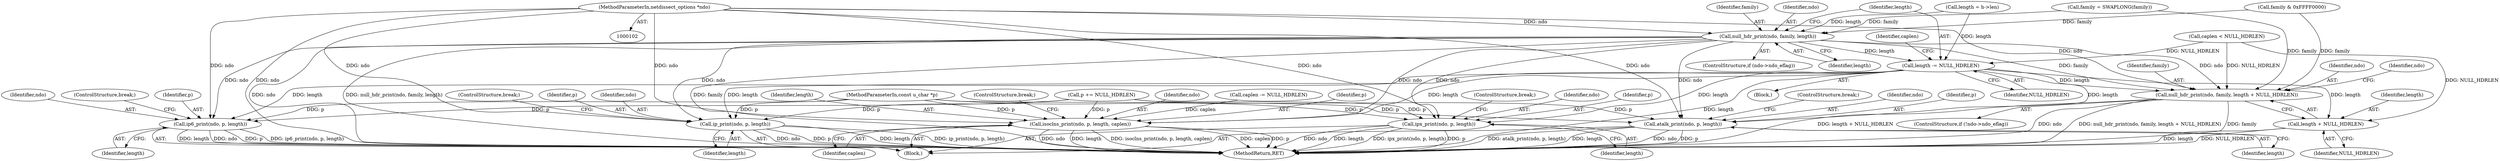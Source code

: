 digraph "1_tcpdump_1dcd10aceabbc03bf571ea32b892c522cbe923de_12@pointer" {
"1000103" [label="(MethodParameterIn,netdissect_options *ndo)"];
"1000155" [label="(Call,null_hdr_print(ndo, family, length))"];
"1000159" [label="(Call,length -= NULL_HDRLEN)"];
"1000172" [label="(Call,ip_print(ndo, p, length))"];
"1000180" [label="(Call,ip6_print(ndo, p, length))"];
"1000186" [label="(Call,isoclns_print(ndo, p, length, caplen))"];
"1000193" [label="(Call,atalk_print(ndo, p, length))"];
"1000199" [label="(Call,ipx_print(ndo, p, length))"];
"1000210" [label="(Call,null_hdr_print(ndo, family, length + NULL_HDRLEN))"];
"1000213" [label="(Call,length + NULL_HDRLEN)"];
"1000108" [label="(Call,length = h->len)"];
"1000226" [label="(MethodReturn,RET)"];
"1000189" [label="(Identifier,length)"];
"1000184" [label="(ControlStructure,break;)"];
"1000219" [label="(Identifier,ndo)"];
"1000106" [label="(Block,)"];
"1000199" [label="(Call,ipx_print(ndo, p, length))"];
"1000170" [label="(Block,)"];
"1000182" [label="(Identifier,p)"];
"1000163" [label="(Identifier,caplen)"];
"1000151" [label="(ControlStructure,if (ndo->ndo_eflag))"];
"1000157" [label="(Identifier,family)"];
"1000197" [label="(ControlStructure,break;)"];
"1000180" [label="(Call,ip6_print(ndo, p, length))"];
"1000194" [label="(Identifier,ndo)"];
"1000196" [label="(Identifier,length)"];
"1000212" [label="(Identifier,family)"];
"1000205" [label="(ControlStructure,if (!ndo->ndo_eflag))"];
"1000174" [label="(Identifier,p)"];
"1000213" [label="(Call,length + NULL_HDRLEN)"];
"1000193" [label="(Call,atalk_print(ndo, p, length))"];
"1000173" [label="(Identifier,ndo)"];
"1000191" [label="(ControlStructure,break;)"];
"1000190" [label="(Identifier,caplen)"];
"1000186" [label="(Call,isoclns_print(ndo, p, length, caplen))"];
"1000147" [label="(Call,family = SWAPLONG(family))"];
"1000156" [label="(Identifier,ndo)"];
"1000176" [label="(ControlStructure,break;)"];
"1000187" [label="(Identifier,ndo)"];
"1000211" [label="(Identifier,ndo)"];
"1000200" [label="(Identifier,ndo)"];
"1000159" [label="(Call,length -= NULL_HDRLEN)"];
"1000165" [label="(Call,p += NULL_HDRLEN)"];
"1000175" [label="(Identifier,length)"];
"1000172" [label="(Call,ip_print(ndo, p, length))"];
"1000161" [label="(Identifier,NULL_HDRLEN)"];
"1000183" [label="(Identifier,length)"];
"1000158" [label="(Identifier,length)"];
"1000210" [label="(Call,null_hdr_print(ndo, family, length + NULL_HDRLEN))"];
"1000195" [label="(Identifier,p)"];
"1000214" [label="(Identifier,length)"];
"1000181" [label="(Identifier,ndo)"];
"1000201" [label="(Identifier,p)"];
"1000203" [label="(ControlStructure,break;)"];
"1000155" [label="(Call,null_hdr_print(ndo, family, length))"];
"1000202" [label="(Identifier,length)"];
"1000103" [label="(MethodParameterIn,netdissect_options *ndo)"];
"1000160" [label="(Identifier,length)"];
"1000143" [label="(Call,family & 0xFFFF0000)"];
"1000162" [label="(Call,caplen -= NULL_HDRLEN)"];
"1000215" [label="(Identifier,NULL_HDRLEN)"];
"1000105" [label="(MethodParameterIn,const u_char *p)"];
"1000121" [label="(Call,caplen < NULL_HDRLEN)"];
"1000188" [label="(Identifier,p)"];
"1000103" -> "1000102"  [label="AST: "];
"1000103" -> "1000226"  [label="DDG: ndo"];
"1000103" -> "1000155"  [label="DDG: ndo"];
"1000103" -> "1000172"  [label="DDG: ndo"];
"1000103" -> "1000180"  [label="DDG: ndo"];
"1000103" -> "1000186"  [label="DDG: ndo"];
"1000103" -> "1000193"  [label="DDG: ndo"];
"1000103" -> "1000199"  [label="DDG: ndo"];
"1000103" -> "1000210"  [label="DDG: ndo"];
"1000155" -> "1000151"  [label="AST: "];
"1000155" -> "1000158"  [label="CFG: "];
"1000156" -> "1000155"  [label="AST: "];
"1000157" -> "1000155"  [label="AST: "];
"1000158" -> "1000155"  [label="AST: "];
"1000160" -> "1000155"  [label="CFG: "];
"1000155" -> "1000226"  [label="DDG: ndo"];
"1000155" -> "1000226"  [label="DDG: family"];
"1000155" -> "1000226"  [label="DDG: null_hdr_print(ndo, family, length)"];
"1000143" -> "1000155"  [label="DDG: family"];
"1000147" -> "1000155"  [label="DDG: family"];
"1000108" -> "1000155"  [label="DDG: length"];
"1000155" -> "1000159"  [label="DDG: length"];
"1000155" -> "1000172"  [label="DDG: ndo"];
"1000155" -> "1000180"  [label="DDG: ndo"];
"1000155" -> "1000186"  [label="DDG: ndo"];
"1000155" -> "1000193"  [label="DDG: ndo"];
"1000155" -> "1000199"  [label="DDG: ndo"];
"1000155" -> "1000210"  [label="DDG: ndo"];
"1000155" -> "1000210"  [label="DDG: family"];
"1000159" -> "1000106"  [label="AST: "];
"1000159" -> "1000161"  [label="CFG: "];
"1000160" -> "1000159"  [label="AST: "];
"1000161" -> "1000159"  [label="AST: "];
"1000163" -> "1000159"  [label="CFG: "];
"1000159" -> "1000226"  [label="DDG: length"];
"1000121" -> "1000159"  [label="DDG: NULL_HDRLEN"];
"1000108" -> "1000159"  [label="DDG: length"];
"1000159" -> "1000172"  [label="DDG: length"];
"1000159" -> "1000180"  [label="DDG: length"];
"1000159" -> "1000186"  [label="DDG: length"];
"1000159" -> "1000193"  [label="DDG: length"];
"1000159" -> "1000199"  [label="DDG: length"];
"1000159" -> "1000210"  [label="DDG: length"];
"1000159" -> "1000213"  [label="DDG: length"];
"1000172" -> "1000170"  [label="AST: "];
"1000172" -> "1000175"  [label="CFG: "];
"1000173" -> "1000172"  [label="AST: "];
"1000174" -> "1000172"  [label="AST: "];
"1000175" -> "1000172"  [label="AST: "];
"1000176" -> "1000172"  [label="CFG: "];
"1000172" -> "1000226"  [label="DDG: ip_print(ndo, p, length)"];
"1000172" -> "1000226"  [label="DDG: ndo"];
"1000172" -> "1000226"  [label="DDG: p"];
"1000172" -> "1000226"  [label="DDG: length"];
"1000165" -> "1000172"  [label="DDG: p"];
"1000105" -> "1000172"  [label="DDG: p"];
"1000180" -> "1000170"  [label="AST: "];
"1000180" -> "1000183"  [label="CFG: "];
"1000181" -> "1000180"  [label="AST: "];
"1000182" -> "1000180"  [label="AST: "];
"1000183" -> "1000180"  [label="AST: "];
"1000184" -> "1000180"  [label="CFG: "];
"1000180" -> "1000226"  [label="DDG: ndo"];
"1000180" -> "1000226"  [label="DDG: p"];
"1000180" -> "1000226"  [label="DDG: ip6_print(ndo, p, length)"];
"1000180" -> "1000226"  [label="DDG: length"];
"1000165" -> "1000180"  [label="DDG: p"];
"1000105" -> "1000180"  [label="DDG: p"];
"1000186" -> "1000170"  [label="AST: "];
"1000186" -> "1000190"  [label="CFG: "];
"1000187" -> "1000186"  [label="AST: "];
"1000188" -> "1000186"  [label="AST: "];
"1000189" -> "1000186"  [label="AST: "];
"1000190" -> "1000186"  [label="AST: "];
"1000191" -> "1000186"  [label="CFG: "];
"1000186" -> "1000226"  [label="DDG: isoclns_print(ndo, p, length, caplen)"];
"1000186" -> "1000226"  [label="DDG: caplen"];
"1000186" -> "1000226"  [label="DDG: p"];
"1000186" -> "1000226"  [label="DDG: ndo"];
"1000186" -> "1000226"  [label="DDG: length"];
"1000165" -> "1000186"  [label="DDG: p"];
"1000105" -> "1000186"  [label="DDG: p"];
"1000162" -> "1000186"  [label="DDG: caplen"];
"1000193" -> "1000170"  [label="AST: "];
"1000193" -> "1000196"  [label="CFG: "];
"1000194" -> "1000193"  [label="AST: "];
"1000195" -> "1000193"  [label="AST: "];
"1000196" -> "1000193"  [label="AST: "];
"1000197" -> "1000193"  [label="CFG: "];
"1000193" -> "1000226"  [label="DDG: ndo"];
"1000193" -> "1000226"  [label="DDG: p"];
"1000193" -> "1000226"  [label="DDG: atalk_print(ndo, p, length)"];
"1000193" -> "1000226"  [label="DDG: length"];
"1000165" -> "1000193"  [label="DDG: p"];
"1000105" -> "1000193"  [label="DDG: p"];
"1000199" -> "1000170"  [label="AST: "];
"1000199" -> "1000202"  [label="CFG: "];
"1000200" -> "1000199"  [label="AST: "];
"1000201" -> "1000199"  [label="AST: "];
"1000202" -> "1000199"  [label="AST: "];
"1000203" -> "1000199"  [label="CFG: "];
"1000199" -> "1000226"  [label="DDG: ipx_print(ndo, p, length)"];
"1000199" -> "1000226"  [label="DDG: p"];
"1000199" -> "1000226"  [label="DDG: ndo"];
"1000199" -> "1000226"  [label="DDG: length"];
"1000165" -> "1000199"  [label="DDG: p"];
"1000105" -> "1000199"  [label="DDG: p"];
"1000210" -> "1000205"  [label="AST: "];
"1000210" -> "1000213"  [label="CFG: "];
"1000211" -> "1000210"  [label="AST: "];
"1000212" -> "1000210"  [label="AST: "];
"1000213" -> "1000210"  [label="AST: "];
"1000219" -> "1000210"  [label="CFG: "];
"1000210" -> "1000226"  [label="DDG: null_hdr_print(ndo, family, length + NULL_HDRLEN)"];
"1000210" -> "1000226"  [label="DDG: family"];
"1000210" -> "1000226"  [label="DDG: length + NULL_HDRLEN"];
"1000210" -> "1000226"  [label="DDG: ndo"];
"1000143" -> "1000210"  [label="DDG: family"];
"1000147" -> "1000210"  [label="DDG: family"];
"1000121" -> "1000210"  [label="DDG: NULL_HDRLEN"];
"1000213" -> "1000215"  [label="CFG: "];
"1000214" -> "1000213"  [label="AST: "];
"1000215" -> "1000213"  [label="AST: "];
"1000213" -> "1000226"  [label="DDG: NULL_HDRLEN"];
"1000213" -> "1000226"  [label="DDG: length"];
"1000121" -> "1000213"  [label="DDG: NULL_HDRLEN"];
}
